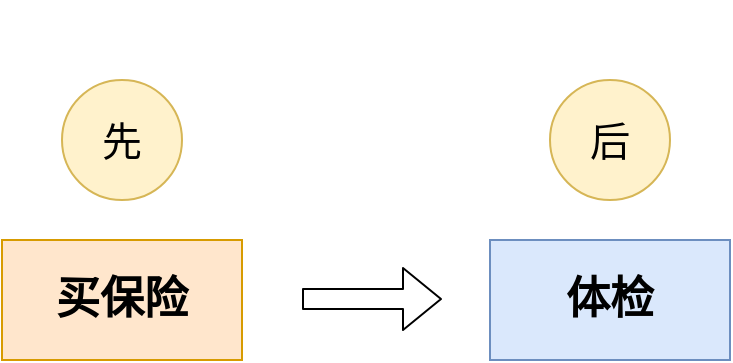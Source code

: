 <mxfile version="14.8.1" type="github">
  <diagram id="DslNUmO4b-G7ix87V8Ez" name="Page-1">
    <mxGraphModel dx="1422" dy="772" grid="1" gridSize="10" guides="1" tooltips="1" connect="1" arrows="1" fold="1" page="1" pageScale="1" pageWidth="827" pageHeight="1169" math="0" shadow="0">
      <root>
        <mxCell id="0" />
        <mxCell id="1" parent="0" />
        <mxCell id="IPVRnNctq-TK2OlajnKQ-1" value="买保险" style="rounded=0;whiteSpace=wrap;html=1;fontSize=22;fontStyle=1;fillColor=#ffe6cc;strokeColor=#d79b00;" parent="1" vertex="1">
          <mxGeometry x="170" y="220" width="120" height="60" as="geometry" />
        </mxCell>
        <mxCell id="IPVRnNctq-TK2OlajnKQ-2" value="体检" style="rounded=0;whiteSpace=wrap;html=1;fontSize=22;fontStyle=1;fillColor=#dae8fc;strokeColor=#6c8ebf;" parent="1" vertex="1">
          <mxGeometry x="414" y="220" width="120" height="60" as="geometry" />
        </mxCell>
        <mxCell id="IPVRnNctq-TK2OlajnKQ-3" value="" style="shape=flexArrow;endArrow=classic;html=1;" parent="1" edge="1">
          <mxGeometry width="50" height="50" relative="1" as="geometry">
            <mxPoint x="320" y="249.5" as="sourcePoint" />
            <mxPoint x="390" y="249.5" as="targetPoint" />
          </mxGeometry>
        </mxCell>
        <mxCell id="IPVRnNctq-TK2OlajnKQ-4" value="" style="shape=image;html=1;verticalAlign=top;verticalLabelPosition=bottom;labelBackgroundColor=#ffffff;imageAspect=0;aspect=fixed;image=https://cdn4.iconfinder.com/data/icons/emoji-18/61/22-128.png;fontSize=22;" parent="1" vertex="1">
          <mxGeometry x="320" y="100" width="70" height="70" as="geometry" />
        </mxCell>
        <mxCell id="IPVRnNctq-TK2OlajnKQ-5" value="先" style="ellipse;whiteSpace=wrap;html=1;aspect=fixed;fontSize=20;fillColor=#fff2cc;strokeColor=#d6b656;" parent="1" vertex="1">
          <mxGeometry x="200" y="140" width="60" height="60" as="geometry" />
        </mxCell>
        <mxCell id="IPVRnNctq-TK2OlajnKQ-6" value="后" style="ellipse;whiteSpace=wrap;html=1;aspect=fixed;fontSize=20;fillColor=#fff2cc;strokeColor=#d6b656;" parent="1" vertex="1">
          <mxGeometry x="444" y="140" width="60" height="60" as="geometry" />
        </mxCell>
      </root>
    </mxGraphModel>
  </diagram>
</mxfile>
